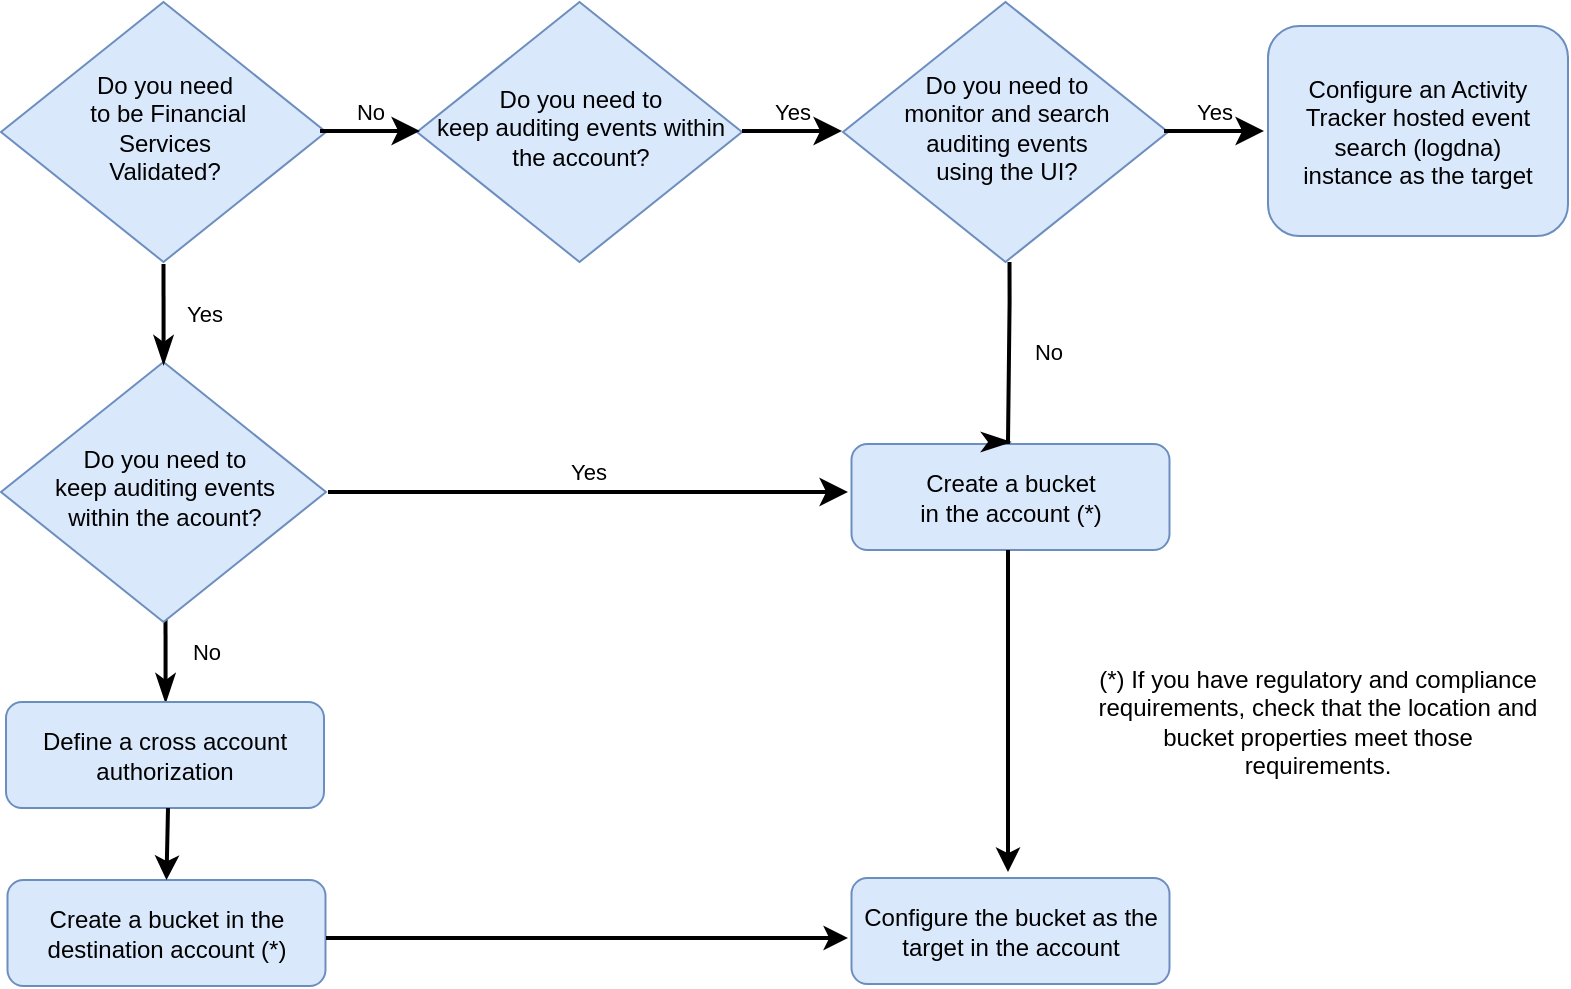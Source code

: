 <mxfile version="18.0.6" type="device"><diagram id="C5RBs43oDa-KdzZeNtuy" name="Page-1"><mxGraphModel dx="1102" dy="865" grid="1" gridSize="10" guides="1" tooltips="1" connect="1" arrows="1" fold="1" page="1" pageScale="1" pageWidth="827" pageHeight="1169" math="0" shadow="0"><root><mxCell id="WIyWlLk6GJQsqaUBKTNV-0"/><mxCell id="WIyWlLk6GJQsqaUBKTNV-1" parent="WIyWlLk6GJQsqaUBKTNV-0"/><mxCell id="-zZLiA7XiUUWfvhyVGcx-20" value="No" style="rounded=0;html=1;jettySize=auto;orthogonalLoop=1;fontSize=11;endArrow=classicThin;endFill=1;endSize=8;strokeWidth=2;shadow=0;labelBackgroundColor=none;edgeStyle=orthogonalEdgeStyle;exitX=0.5;exitY=1;exitDx=0;exitDy=0;" edge="1" parent="WIyWlLk6GJQsqaUBKTNV-1"><mxGeometry y="20" relative="1" as="geometry"><mxPoint as="offset"/><mxPoint x="118.75" y="625" as="sourcePoint"/><mxPoint x="118.8" y="675.04" as="targetPoint"/></mxGeometry></mxCell><mxCell id="-zZLiA7XiUUWfvhyVGcx-0" value="Do you need&lt;br&gt;&amp;nbsp;to be Financial&lt;br&gt;Services &lt;br&gt;Validated?" style="rhombus;whiteSpace=wrap;html=1;shadow=0;fontFamily=Helvetica;fontSize=12;align=center;strokeWidth=1;spacing=6;spacingTop=-4;fillColor=#dae8fc;strokeColor=#6c8ebf;" vertex="1" parent="WIyWlLk6GJQsqaUBKTNV-1"><mxGeometry x="36.5" y="325" width="162.5" height="130" as="geometry"/></mxCell><mxCell id="-zZLiA7XiUUWfvhyVGcx-1" value="Do you need to &lt;br&gt;keep auditing events within the account?" style="rhombus;whiteSpace=wrap;html=1;shadow=0;fontFamily=Helvetica;fontSize=12;align=center;strokeWidth=1;spacing=6;spacingTop=-4;fillColor=#dae8fc;strokeColor=#6c8ebf;" vertex="1" parent="WIyWlLk6GJQsqaUBKTNV-1"><mxGeometry x="244.5" y="325" width="162.5" height="130" as="geometry"/></mxCell><mxCell id="-zZLiA7XiUUWfvhyVGcx-2" value="Do you need to &lt;br&gt;monitor and search&lt;br&gt;auditing events&lt;br&gt;using the UI?" style="rhombus;whiteSpace=wrap;html=1;shadow=0;fontFamily=Helvetica;fontSize=12;align=center;strokeWidth=1;spacing=6;spacingTop=-4;fillColor=#dae8fc;strokeColor=#6c8ebf;" vertex="1" parent="WIyWlLk6GJQsqaUBKTNV-1"><mxGeometry x="457.5" y="325" width="162.5" height="130" as="geometry"/></mxCell><mxCell id="-zZLiA7XiUUWfvhyVGcx-3" value="Configure an Activity Tracker hosted event search (logdna)&lt;br&gt;instance as the target" style="rounded=1;whiteSpace=wrap;html=1;fontSize=12;glass=0;strokeWidth=1;shadow=0;fillColor=#dae8fc;strokeColor=#6c8ebf;" vertex="1" parent="WIyWlLk6GJQsqaUBKTNV-1"><mxGeometry x="670" y="337" width="150" height="105" as="geometry"/></mxCell><mxCell id="-zZLiA7XiUUWfvhyVGcx-4" value="Do you need to &lt;br&gt;keep auditing events &lt;br&gt;within the acount?" style="rhombus;whiteSpace=wrap;html=1;shadow=0;fontFamily=Helvetica;fontSize=12;align=center;strokeWidth=1;spacing=6;spacingTop=-4;fillColor=#dae8fc;strokeColor=#6c8ebf;" vertex="1" parent="WIyWlLk6GJQsqaUBKTNV-1"><mxGeometry x="36.5" y="505" width="162.5" height="130" as="geometry"/></mxCell><mxCell id="-zZLiA7XiUUWfvhyVGcx-5" value="Create a bucket &lt;br&gt;in the account (*)" style="rounded=1;whiteSpace=wrap;html=1;fontSize=12;glass=0;strokeWidth=1;shadow=0;fillColor=#dae8fc;strokeColor=#6c8ebf;" vertex="1" parent="WIyWlLk6GJQsqaUBKTNV-1"><mxGeometry x="461.75" y="546" width="159" height="53" as="geometry"/></mxCell><mxCell id="-zZLiA7XiUUWfvhyVGcx-6" value="Configure the bucket as the target in the account" style="rounded=1;whiteSpace=wrap;html=1;fontSize=12;glass=0;strokeWidth=1;shadow=0;fillColor=#dae8fc;strokeColor=#6c8ebf;" vertex="1" parent="WIyWlLk6GJQsqaUBKTNV-1"><mxGeometry x="461.75" y="763" width="159" height="53" as="geometry"/></mxCell><mxCell id="-zZLiA7XiUUWfvhyVGcx-7" value="Define a cross account authorization" style="rounded=1;whiteSpace=wrap;html=1;fontSize=12;glass=0;strokeWidth=1;shadow=0;fillColor=#dae8fc;strokeColor=#6c8ebf;" vertex="1" parent="WIyWlLk6GJQsqaUBKTNV-1"><mxGeometry x="39" y="675" width="159" height="53" as="geometry"/></mxCell><mxCell id="-zZLiA7XiUUWfvhyVGcx-8" value="Create a bucket in the&lt;br&gt;destination account (*)" style="rounded=1;whiteSpace=wrap;html=1;fontSize=12;glass=0;strokeWidth=1;shadow=0;fillColor=#dae8fc;strokeColor=#6c8ebf;" vertex="1" parent="WIyWlLk6GJQsqaUBKTNV-1"><mxGeometry x="39.75" y="764" width="159" height="53" as="geometry"/></mxCell><mxCell id="-zZLiA7XiUUWfvhyVGcx-9" value="Yes" style="edgeStyle=orthogonalEdgeStyle;rounded=0;html=1;jettySize=auto;orthogonalLoop=1;fontSize=11;endArrow=classic;endFill=1;endSize=8;strokeWidth=2;shadow=0;labelBackgroundColor=none;" edge="1" parent="WIyWlLk6GJQsqaUBKTNV-1"><mxGeometry y="10" relative="1" as="geometry"><mxPoint as="offset"/><mxPoint x="200" y="570" as="sourcePoint"/><mxPoint x="460" y="570" as="targetPoint"/><Array as="points"/></mxGeometry></mxCell><mxCell id="-zZLiA7XiUUWfvhyVGcx-13" value="Yes" style="edgeStyle=orthogonalEdgeStyle;rounded=0;html=1;jettySize=auto;orthogonalLoop=1;fontSize=11;endArrow=classic;endFill=1;endSize=8;strokeWidth=2;shadow=0;labelBackgroundColor=none;" edge="1" parent="WIyWlLk6GJQsqaUBKTNV-1"><mxGeometry y="10" relative="1" as="geometry"><mxPoint as="offset"/><mxPoint x="407" y="389.5" as="sourcePoint"/><mxPoint x="457" y="389.5" as="targetPoint"/></mxGeometry></mxCell><mxCell id="-zZLiA7XiUUWfvhyVGcx-14" value="Yes" style="edgeStyle=orthogonalEdgeStyle;rounded=0;html=1;jettySize=auto;orthogonalLoop=1;fontSize=11;endArrow=classic;endFill=1;endSize=8;strokeWidth=2;shadow=0;labelBackgroundColor=none;" edge="1" parent="WIyWlLk6GJQsqaUBKTNV-1"><mxGeometry y="10" relative="1" as="geometry"><mxPoint as="offset"/><mxPoint x="618" y="389.5" as="sourcePoint"/><mxPoint x="668" y="389.5" as="targetPoint"/></mxGeometry></mxCell><mxCell id="-zZLiA7XiUUWfvhyVGcx-15" value="No" style="edgeStyle=orthogonalEdgeStyle;rounded=0;html=1;jettySize=auto;orthogonalLoop=1;fontSize=11;endArrow=classic;endFill=1;endSize=8;strokeWidth=2;shadow=0;labelBackgroundColor=none;" edge="1" parent="WIyWlLk6GJQsqaUBKTNV-1"><mxGeometry y="10" relative="1" as="geometry"><mxPoint as="offset"/><mxPoint x="196" y="389.5" as="sourcePoint"/><mxPoint x="246" y="389.5" as="targetPoint"/></mxGeometry></mxCell><mxCell id="-zZLiA7XiUUWfvhyVGcx-16" value="Yes" style="rounded=0;html=1;jettySize=auto;orthogonalLoop=1;fontSize=11;endArrow=classicThin;endFill=1;endSize=8;strokeWidth=2;shadow=0;labelBackgroundColor=none;edgeStyle=orthogonalEdgeStyle;exitX=0.5;exitY=1;exitDx=0;exitDy=0;" edge="1" parent="WIyWlLk6GJQsqaUBKTNV-1"><mxGeometry y="20" relative="1" as="geometry"><mxPoint as="offset"/><mxPoint x="117.75" y="456" as="sourcePoint"/><mxPoint x="117.8" y="506.04" as="targetPoint"/></mxGeometry></mxCell><mxCell id="-zZLiA7XiUUWfvhyVGcx-21" value="" style="endArrow=classic;html=1;rounded=0;strokeWidth=2;" edge="1" parent="WIyWlLk6GJQsqaUBKTNV-1"><mxGeometry width="50" height="50" relative="1" as="geometry"><mxPoint x="199" y="793" as="sourcePoint"/><mxPoint x="460" y="793" as="targetPoint"/></mxGeometry></mxCell><mxCell id="-zZLiA7XiUUWfvhyVGcx-23" value="" style="endArrow=classic;html=1;rounded=0;strokeWidth=2;entryX=0.5;entryY=0;entryDx=0;entryDy=0;" edge="1" parent="WIyWlLk6GJQsqaUBKTNV-1" target="-zZLiA7XiUUWfvhyVGcx-8"><mxGeometry width="50" height="50" relative="1" as="geometry"><mxPoint x="120" y="728" as="sourcePoint"/><mxPoint x="170" y="678" as="targetPoint"/></mxGeometry></mxCell><mxCell id="-zZLiA7XiUUWfvhyVGcx-25" value="No" style="rounded=0;html=1;jettySize=auto;orthogonalLoop=1;fontSize=11;endArrow=classicThin;endFill=1;endSize=8;strokeWidth=2;shadow=0;labelBackgroundColor=none;edgeStyle=orthogonalEdgeStyle;exitX=0.5;exitY=1;exitDx=0;exitDy=0;" edge="1" parent="WIyWlLk6GJQsqaUBKTNV-1"><mxGeometry y="20" relative="1" as="geometry"><mxPoint as="offset"/><mxPoint x="540.75" y="454.96" as="sourcePoint"/><mxPoint x="541" y="545" as="targetPoint"/><Array as="points"><mxPoint x="540" y="475"/><mxPoint x="540" y="475"/></Array></mxGeometry></mxCell><mxCell id="-zZLiA7XiUUWfvhyVGcx-26" value="" style="endArrow=classic;html=1;rounded=0;strokeWidth=2;" edge="1" parent="WIyWlLk6GJQsqaUBKTNV-1"><mxGeometry width="50" height="50" relative="1" as="geometry"><mxPoint x="540" y="599" as="sourcePoint"/><mxPoint x="540" y="760" as="targetPoint"/></mxGeometry></mxCell><mxCell id="-zZLiA7XiUUWfvhyVGcx-27" value="(*) If you have regulatory and compliance requirements, check that the location and bucket properties meet those requirements." style="text;html=1;strokeColor=none;fillColor=none;align=center;verticalAlign=middle;whiteSpace=wrap;rounded=0;" vertex="1" parent="WIyWlLk6GJQsqaUBKTNV-1"><mxGeometry x="580" y="630" width="230" height="110" as="geometry"/></mxCell></root></mxGraphModel></diagram></mxfile>